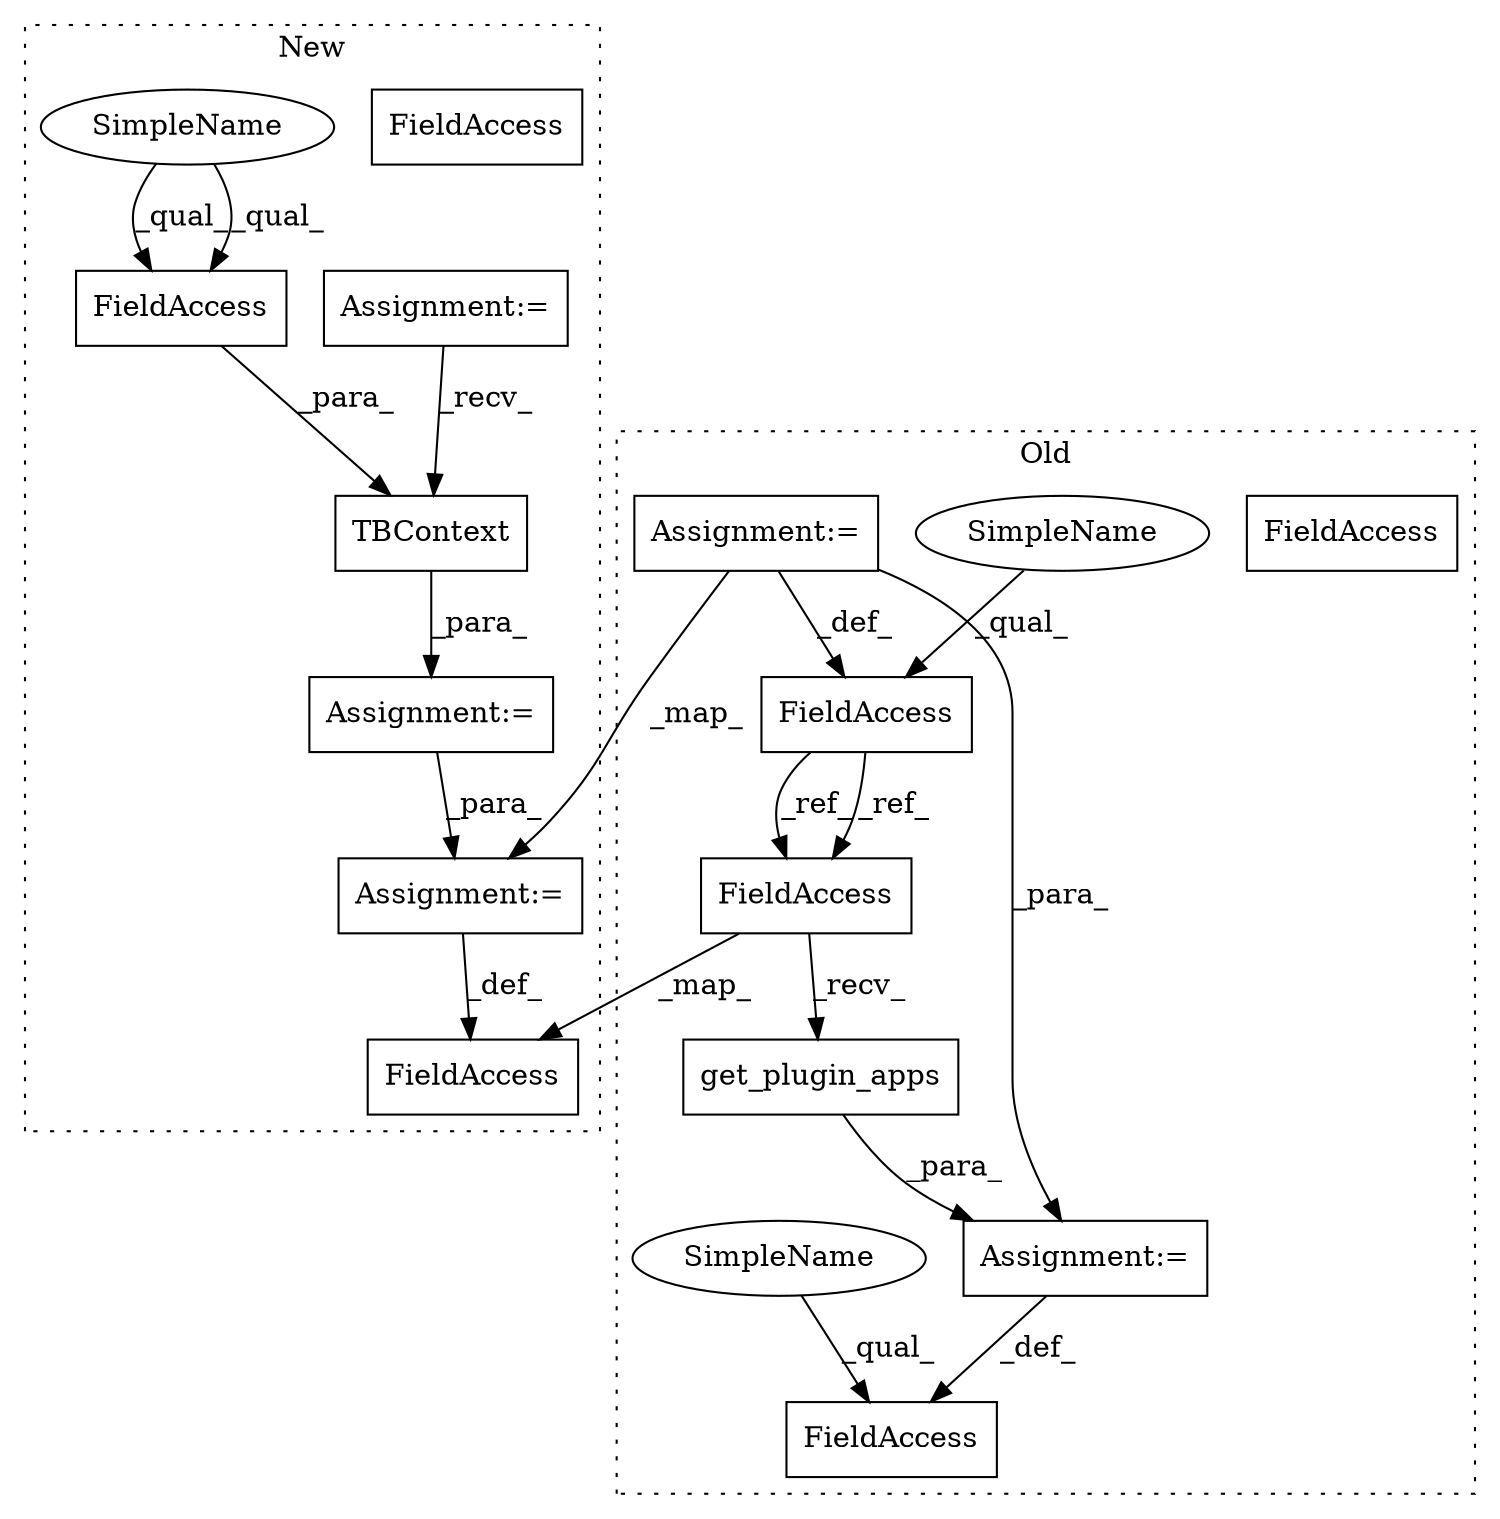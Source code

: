 digraph G {
subgraph cluster0 {
1 [label="get_plugin_apps" a="32" s="1359,1391" l="16,1" shape="box"];
5 [label="FieldAccess" a="22" s="1277" l="11" shape="box"];
8 [label="FieldAccess" a="22" s="1347" l="11" shape="box"];
9 [label="FieldAccess" a="22" s="1337" l="9" shape="box"];
10 [label="Assignment:=" a="7" s="1346" l="1" shape="box"];
12 [label="Assignment:=" a="7" s="1288" l="1" shape="box"];
13 [label="FieldAccess" a="22" s="1347" l="11" shape="box"];
14 [label="SimpleName" a="42" s="1277" l="4" shape="ellipse"];
15 [label="SimpleName" a="42" s="1337" l="4" shape="ellipse"];
label = "Old";
style="dotted";
}
subgraph cluster1 {
2 [label="TBContext" a="32" s="1436,1469" l="10,1" shape="box"];
3 [label="Assignment:=" a="7" s="1423" l="1" shape="box"];
4 [label="Assignment:=" a="7" s="1037" l="11" shape="box"];
6 [label="FieldAccess" a="22" s="1446" l="11" shape="box"];
7 [label="FieldAccess" a="22" s="1476" l="11" shape="box"];
11 [label="Assignment:=" a="7" s="1487" l="1" shape="box"];
16 [label="SimpleName" a="42" s="1446" l="4" shape="ellipse"];
17 [label="FieldAccess" a="22" s="1446" l="11" shape="box"];
label = "New";
style="dotted";
}
1 -> 10 [label="_para_"];
2 -> 3 [label="_para_"];
3 -> 11 [label="_para_"];
4 -> 2 [label="_recv_"];
5 -> 13 [label="_ref_"];
5 -> 13 [label="_ref_"];
10 -> 9 [label="_def_"];
11 -> 7 [label="_def_"];
12 -> 11 [label="_map_"];
12 -> 5 [label="_def_"];
12 -> 10 [label="_para_"];
13 -> 7 [label="_map_"];
13 -> 1 [label="_recv_"];
14 -> 5 [label="_qual_"];
15 -> 9 [label="_qual_"];
16 -> 17 [label="_qual_"];
16 -> 17 [label="_qual_"];
17 -> 2 [label="_para_"];
}